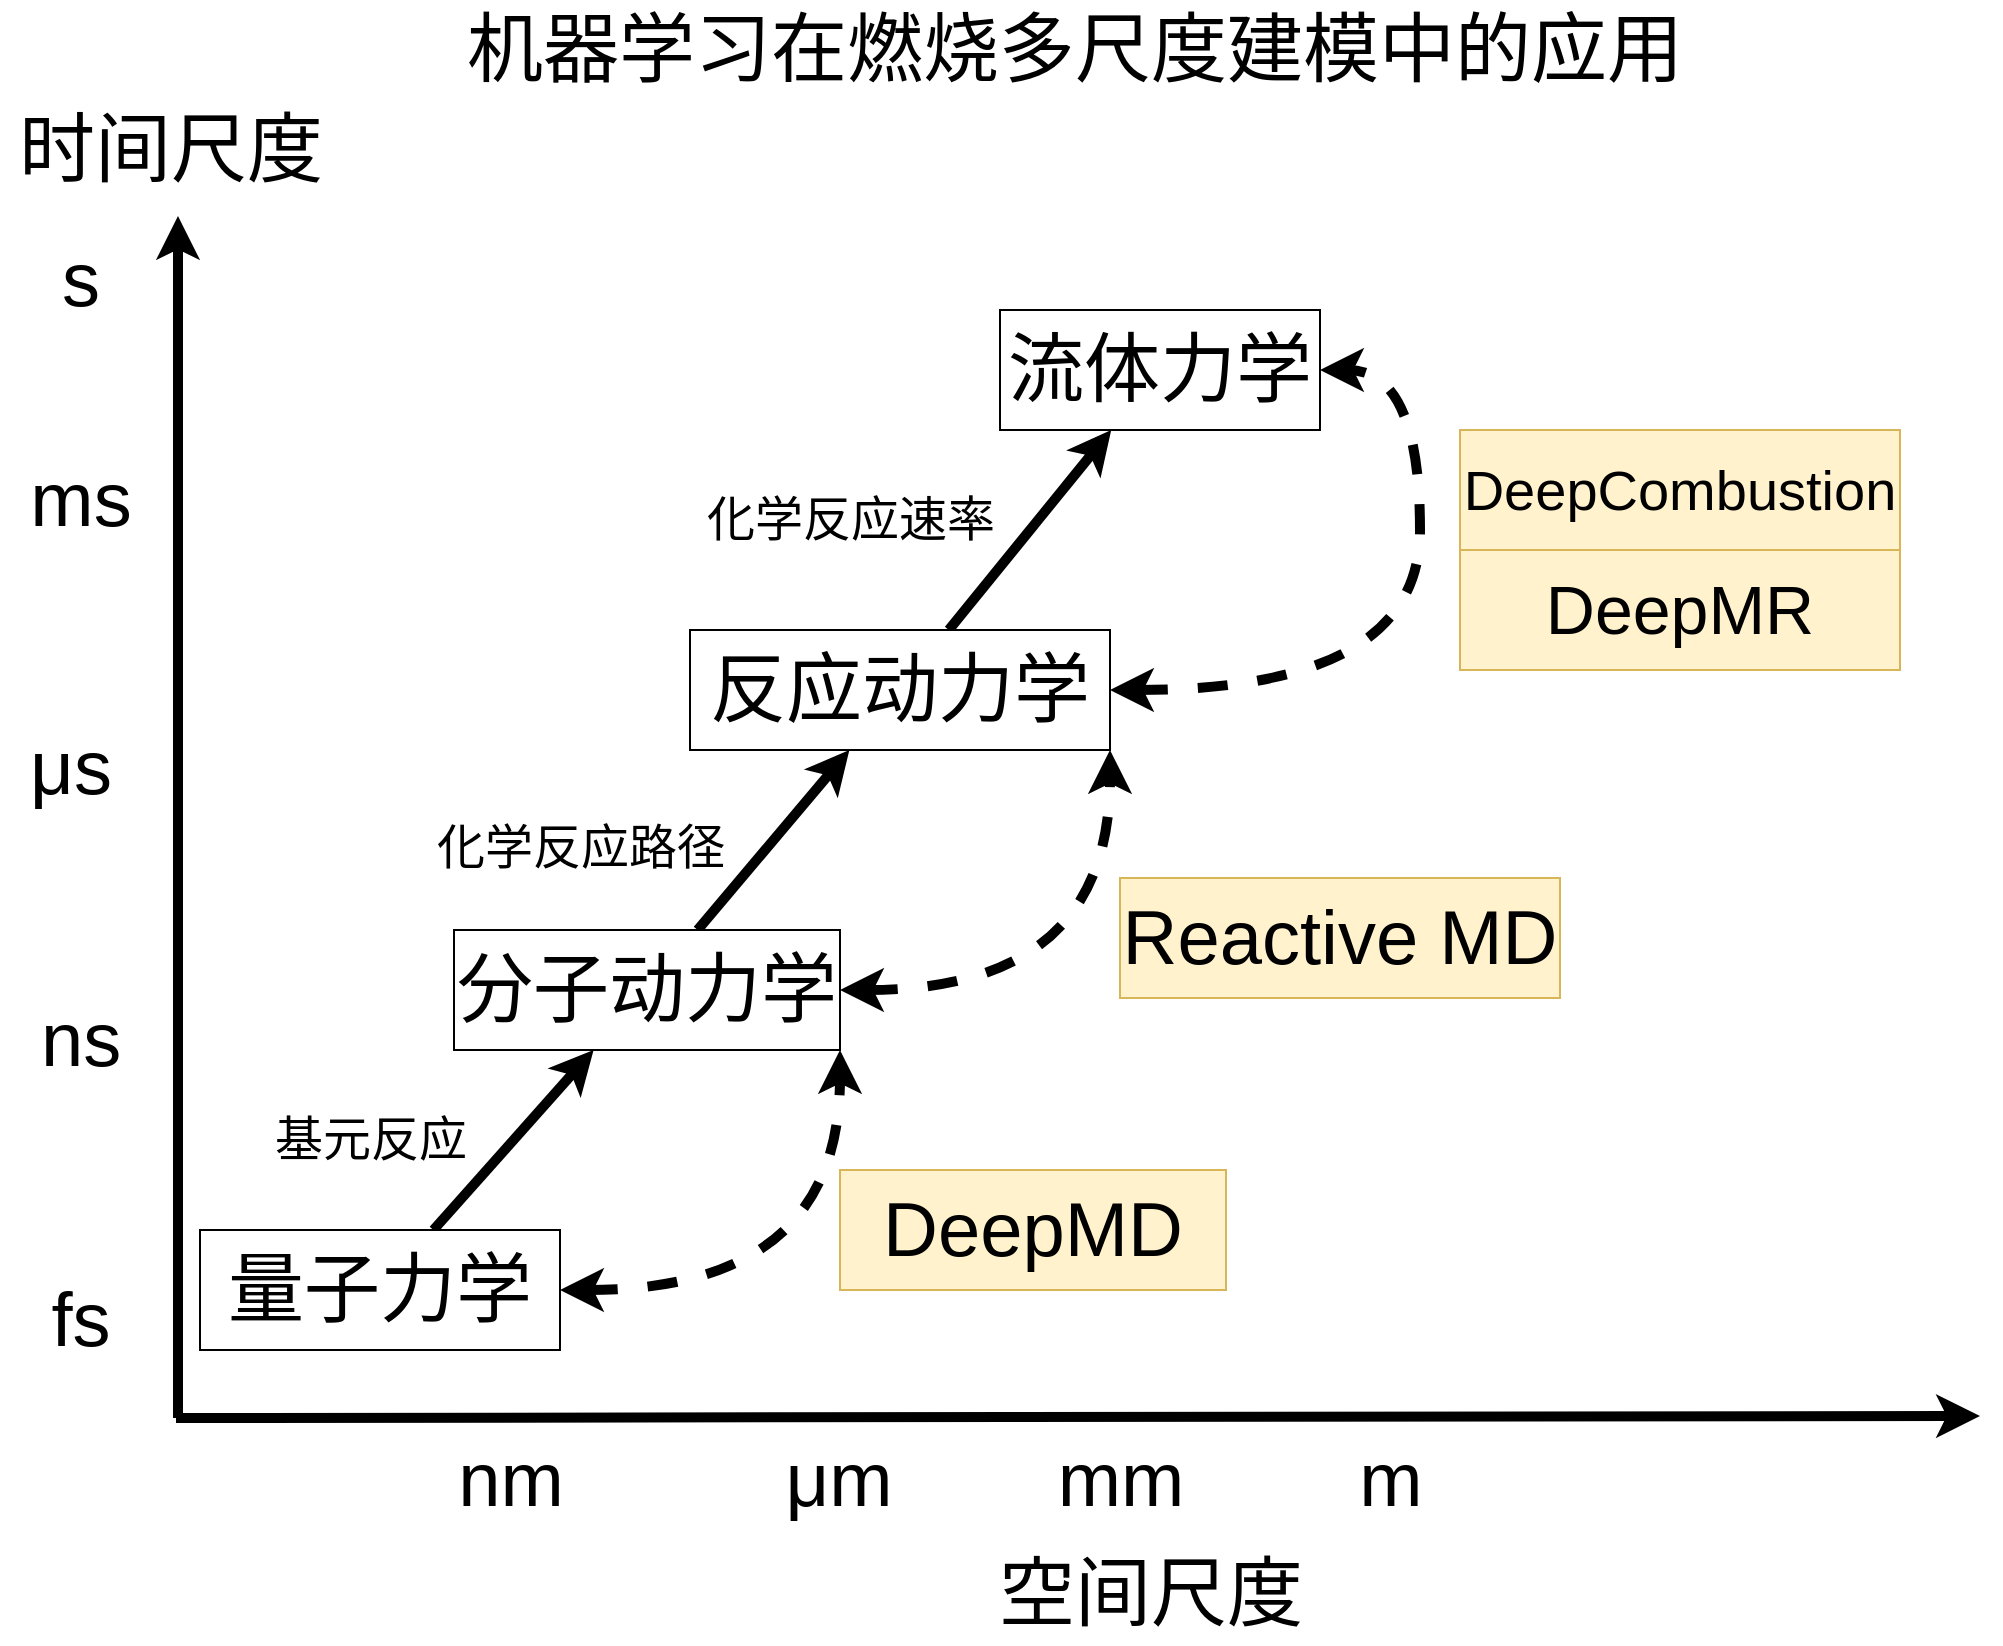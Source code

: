 <mxfile version="15.9.4" type="github">
  <diagram id="kzGisLi0H4hDdgbpCc58" name="Page-1">
    <mxGraphModel dx="1483" dy="770" grid="1" gridSize="10" guides="1" tooltips="1" connect="1" arrows="1" fold="1" page="1" pageScale="1" pageWidth="827" pageHeight="827" math="0" shadow="0">
      <root>
        <mxCell id="0" />
        <mxCell id="1" parent="0" />
        <mxCell id="out4iCBxHCImszKJyRuK-1" value="" style="endArrow=classic;html=1;rounded=0;strokeWidth=5;" edge="1" parent="1">
          <mxGeometry width="50" height="50" relative="1" as="geometry">
            <mxPoint x="118" y="714" as="sourcePoint" />
            <mxPoint x="1020" y="713" as="targetPoint" />
          </mxGeometry>
        </mxCell>
        <mxCell id="out4iCBxHCImszKJyRuK-2" value="" style="endArrow=classic;html=1;rounded=0;strokeWidth=5;" edge="1" parent="1">
          <mxGeometry width="50" height="50" relative="1" as="geometry">
            <mxPoint x="119" y="714" as="sourcePoint" />
            <mxPoint x="119" y="113" as="targetPoint" />
          </mxGeometry>
        </mxCell>
        <mxCell id="out4iCBxHCImszKJyRuK-3" value="时间尺度" style="text;html=1;align=center;verticalAlign=middle;resizable=0;points=[];autosize=1;strokeColor=none;fillColor=none;fontSize=38;" vertex="1" parent="1">
          <mxGeometry x="30" y="55" width="170" height="50" as="geometry" />
        </mxCell>
        <mxCell id="out4iCBxHCImszKJyRuK-4" value="空间尺度" style="text;html=1;align=center;verticalAlign=middle;resizable=0;points=[];autosize=1;strokeColor=none;fillColor=none;fontSize=38;" vertex="1" parent="1">
          <mxGeometry x="520" y="777" width="170" height="50" as="geometry" />
        </mxCell>
        <mxCell id="out4iCBxHCImszKJyRuK-5" value="nm" style="text;html=1;align=center;verticalAlign=middle;resizable=0;points=[];autosize=1;strokeColor=none;fillColor=none;fontSize=38;" vertex="1" parent="1">
          <mxGeometry x="250" y="720" width="70" height="50" as="geometry" />
        </mxCell>
        <mxCell id="out4iCBxHCImszKJyRuK-6" value="&lt;span style=&quot;font-weight: normal&quot;&gt;μm&lt;/span&gt;" style="text;html=1;align=center;verticalAlign=middle;resizable=0;points=[];autosize=1;strokeColor=none;fillColor=none;fontSize=38;labelBackgroundColor=none;fontStyle=1" vertex="1" parent="1">
          <mxGeometry x="414" y="720" width="70" height="50" as="geometry" />
        </mxCell>
        <mxCell id="out4iCBxHCImszKJyRuK-7" value="mm" style="text;html=1;align=center;verticalAlign=middle;resizable=0;points=[];autosize=1;strokeColor=none;fillColor=none;fontSize=38;labelBackgroundColor=none;" vertex="1" parent="1">
          <mxGeometry x="550" y="720" width="80" height="50" as="geometry" />
        </mxCell>
        <mxCell id="out4iCBxHCImszKJyRuK-8" value="m" style="text;html=1;align=center;verticalAlign=middle;resizable=0;points=[];autosize=1;strokeColor=none;fillColor=none;fontSize=38;labelBackgroundColor=none;" vertex="1" parent="1">
          <mxGeometry x="700" y="720" width="50" height="50" as="geometry" />
        </mxCell>
        <mxCell id="out4iCBxHCImszKJyRuK-9" value="ns" style="text;html=1;align=center;verticalAlign=middle;resizable=0;points=[];autosize=1;strokeColor=none;fillColor=none;fontSize=38;" vertex="1" parent="1">
          <mxGeometry x="40" y="500" width="60" height="50" as="geometry" />
        </mxCell>
        <mxCell id="out4iCBxHCImszKJyRuK-10" value="μs" style="text;html=1;align=center;verticalAlign=middle;resizable=0;points=[];autosize=1;strokeColor=none;fillColor=none;fontSize=38;" vertex="1" parent="1">
          <mxGeometry x="35" y="363.5" width="60" height="50" as="geometry" />
        </mxCell>
        <mxCell id="out4iCBxHCImszKJyRuK-11" value="ms" style="text;html=1;align=center;verticalAlign=middle;resizable=0;points=[];autosize=1;strokeColor=none;fillColor=none;fontSize=38;" vertex="1" parent="1">
          <mxGeometry x="35" y="230" width="70" height="50" as="geometry" />
        </mxCell>
        <mxCell id="out4iCBxHCImszKJyRuK-12" value="s" style="text;html=1;align=center;verticalAlign=middle;resizable=0;points=[];autosize=1;strokeColor=none;fillColor=none;fontSize=38;" vertex="1" parent="1">
          <mxGeometry x="55" y="120" width="30" height="50" as="geometry" />
        </mxCell>
        <mxCell id="out4iCBxHCImszKJyRuK-23" value="" style="rounded=0;orthogonalLoop=1;jettySize=auto;html=1;fontSize=38;strokeWidth=5;" edge="1" parent="1" source="out4iCBxHCImszKJyRuK-13" target="out4iCBxHCImszKJyRuK-22">
          <mxGeometry relative="1" as="geometry" />
        </mxCell>
        <mxCell id="out4iCBxHCImszKJyRuK-37" style="edgeStyle=orthogonalEdgeStyle;rounded=0;orthogonalLoop=1;jettySize=auto;html=1;entryX=1;entryY=1;entryDx=0;entryDy=0;dashed=1;fontSize=24;strokeWidth=5;exitX=1;exitY=0.5;exitDx=0;exitDy=0;startArrow=classic;startFill=1;curved=1;" edge="1" parent="1" source="out4iCBxHCImszKJyRuK-13" target="out4iCBxHCImszKJyRuK-22">
          <mxGeometry relative="1" as="geometry" />
        </mxCell>
        <mxCell id="out4iCBxHCImszKJyRuK-13" value="量子力学" style="rounded=0;whiteSpace=wrap;html=1;labelBackgroundColor=none;fontSize=38;" vertex="1" parent="1">
          <mxGeometry x="130" y="620" width="180" height="60" as="geometry" />
        </mxCell>
        <mxCell id="out4iCBxHCImszKJyRuK-18" value="fs" style="text;html=1;align=center;verticalAlign=middle;resizable=0;points=[];autosize=1;strokeColor=none;fillColor=none;fontSize=38;" vertex="1" parent="1">
          <mxGeometry x="45" y="640" width="50" height="50" as="geometry" />
        </mxCell>
        <mxCell id="out4iCBxHCImszKJyRuK-25" value="" style="edgeStyle=none;rounded=0;orthogonalLoop=1;jettySize=auto;html=1;fontSize=38;strokeWidth=5;" edge="1" parent="1" source="out4iCBxHCImszKJyRuK-22" target="out4iCBxHCImszKJyRuK-24">
          <mxGeometry relative="1" as="geometry" />
        </mxCell>
        <mxCell id="out4iCBxHCImszKJyRuK-38" style="edgeStyle=orthogonalEdgeStyle;rounded=0;orthogonalLoop=1;jettySize=auto;html=1;entryX=1;entryY=1;entryDx=0;entryDy=0;dashed=1;fontSize=24;strokeWidth=5;exitX=1;exitY=0.5;exitDx=0;exitDy=0;startArrow=classic;startFill=1;curved=1;" edge="1" parent="1" source="out4iCBxHCImszKJyRuK-22" target="out4iCBxHCImszKJyRuK-24">
          <mxGeometry relative="1" as="geometry" />
        </mxCell>
        <mxCell id="out4iCBxHCImszKJyRuK-22" value="分子动力学" style="whiteSpace=wrap;html=1;fontSize=38;rounded=0;labelBackgroundColor=none;" vertex="1" parent="1">
          <mxGeometry x="257" y="470" width="193" height="60" as="geometry" />
        </mxCell>
        <mxCell id="out4iCBxHCImszKJyRuK-27" value="" style="edgeStyle=none;rounded=0;orthogonalLoop=1;jettySize=auto;html=1;fontSize=38;strokeWidth=5;" edge="1" parent="1" source="out4iCBxHCImszKJyRuK-24" target="out4iCBxHCImszKJyRuK-26">
          <mxGeometry relative="1" as="geometry" />
        </mxCell>
        <mxCell id="out4iCBxHCImszKJyRuK-44" style="edgeStyle=orthogonalEdgeStyle;curved=1;rounded=0;orthogonalLoop=1;jettySize=auto;html=1;entryX=1;entryY=0.5;entryDx=0;entryDy=0;dashed=1;fontSize=34;startArrow=classic;startFill=1;strokeWidth=5;exitX=1;exitY=0.5;exitDx=0;exitDy=0;" edge="1" parent="1" source="out4iCBxHCImszKJyRuK-24" target="out4iCBxHCImszKJyRuK-26">
          <mxGeometry relative="1" as="geometry">
            <Array as="points">
              <mxPoint x="740" y="350" />
              <mxPoint x="740" y="190" />
            </Array>
          </mxGeometry>
        </mxCell>
        <mxCell id="out4iCBxHCImszKJyRuK-24" value="反应动力学" style="whiteSpace=wrap;html=1;fontSize=38;rounded=0;labelBackgroundColor=none;" vertex="1" parent="1">
          <mxGeometry x="375" y="320" width="210" height="60" as="geometry" />
        </mxCell>
        <mxCell id="out4iCBxHCImszKJyRuK-26" value="流体力学" style="whiteSpace=wrap;html=1;fontSize=38;rounded=0;labelBackgroundColor=none;" vertex="1" parent="1">
          <mxGeometry x="530" y="160" width="160" height="60" as="geometry" />
        </mxCell>
        <mxCell id="out4iCBxHCImszKJyRuK-28" value="基元反应" style="text;html=1;align=center;verticalAlign=middle;resizable=0;points=[];autosize=1;strokeColor=none;fillColor=none;fontSize=24;" vertex="1" parent="1">
          <mxGeometry x="160" y="560" width="110" height="30" as="geometry" />
        </mxCell>
        <mxCell id="out4iCBxHCImszKJyRuK-29" value="化学反应路径" style="text;html=1;align=center;verticalAlign=middle;resizable=0;points=[];autosize=1;strokeColor=none;fillColor=none;fontSize=24;" vertex="1" parent="1">
          <mxGeometry x="240" y="414" width="160" height="30" as="geometry" />
        </mxCell>
        <mxCell id="out4iCBxHCImszKJyRuK-30" value="化学反应速率" style="text;html=1;align=center;verticalAlign=middle;resizable=0;points=[];autosize=1;strokeColor=none;fillColor=none;fontSize=24;" vertex="1" parent="1">
          <mxGeometry x="375" y="250" width="160" height="30" as="geometry" />
        </mxCell>
        <mxCell id="out4iCBxHCImszKJyRuK-31" value="DeepMD" style="whiteSpace=wrap;html=1;fontSize=38;rounded=0;labelBackgroundColor=none;fillColor=#fff2cc;strokeColor=#d6b656;" vertex="1" parent="1">
          <mxGeometry x="450" y="590" width="193" height="60" as="geometry" />
        </mxCell>
        <mxCell id="out4iCBxHCImszKJyRuK-34" value="Reactive MD" style="whiteSpace=wrap;html=1;fontSize=38;rounded=0;labelBackgroundColor=none;fillColor=#fff2cc;strokeColor=#d6b656;" vertex="1" parent="1">
          <mxGeometry x="590" y="444" width="220" height="60" as="geometry" />
        </mxCell>
        <mxCell id="out4iCBxHCImszKJyRuK-39" value="DeepMR" style="whiteSpace=wrap;html=1;fontSize=34;rounded=0;labelBackgroundColor=none;fillColor=#fff2cc;strokeColor=#d6b656;" vertex="1" parent="1">
          <mxGeometry x="760" y="280" width="220" height="60" as="geometry" />
        </mxCell>
        <mxCell id="out4iCBxHCImszKJyRuK-40" value="DeepCombustion" style="whiteSpace=wrap;html=1;fontSize=28;rounded=0;labelBackgroundColor=none;fillColor=#fff2cc;strokeColor=#d6b656;" vertex="1" parent="1">
          <mxGeometry x="760" y="220" width="220" height="60" as="geometry" />
        </mxCell>
        <mxCell id="out4iCBxHCImszKJyRuK-45" value="机器学习在燃烧多尺度建模中的应用" style="text;html=1;align=center;verticalAlign=middle;resizable=0;points=[];autosize=1;strokeColor=none;fillColor=none;fontSize=38;" vertex="1" parent="1">
          <mxGeometry x="257" y="5" width="620" height="50" as="geometry" />
        </mxCell>
      </root>
    </mxGraphModel>
  </diagram>
</mxfile>
